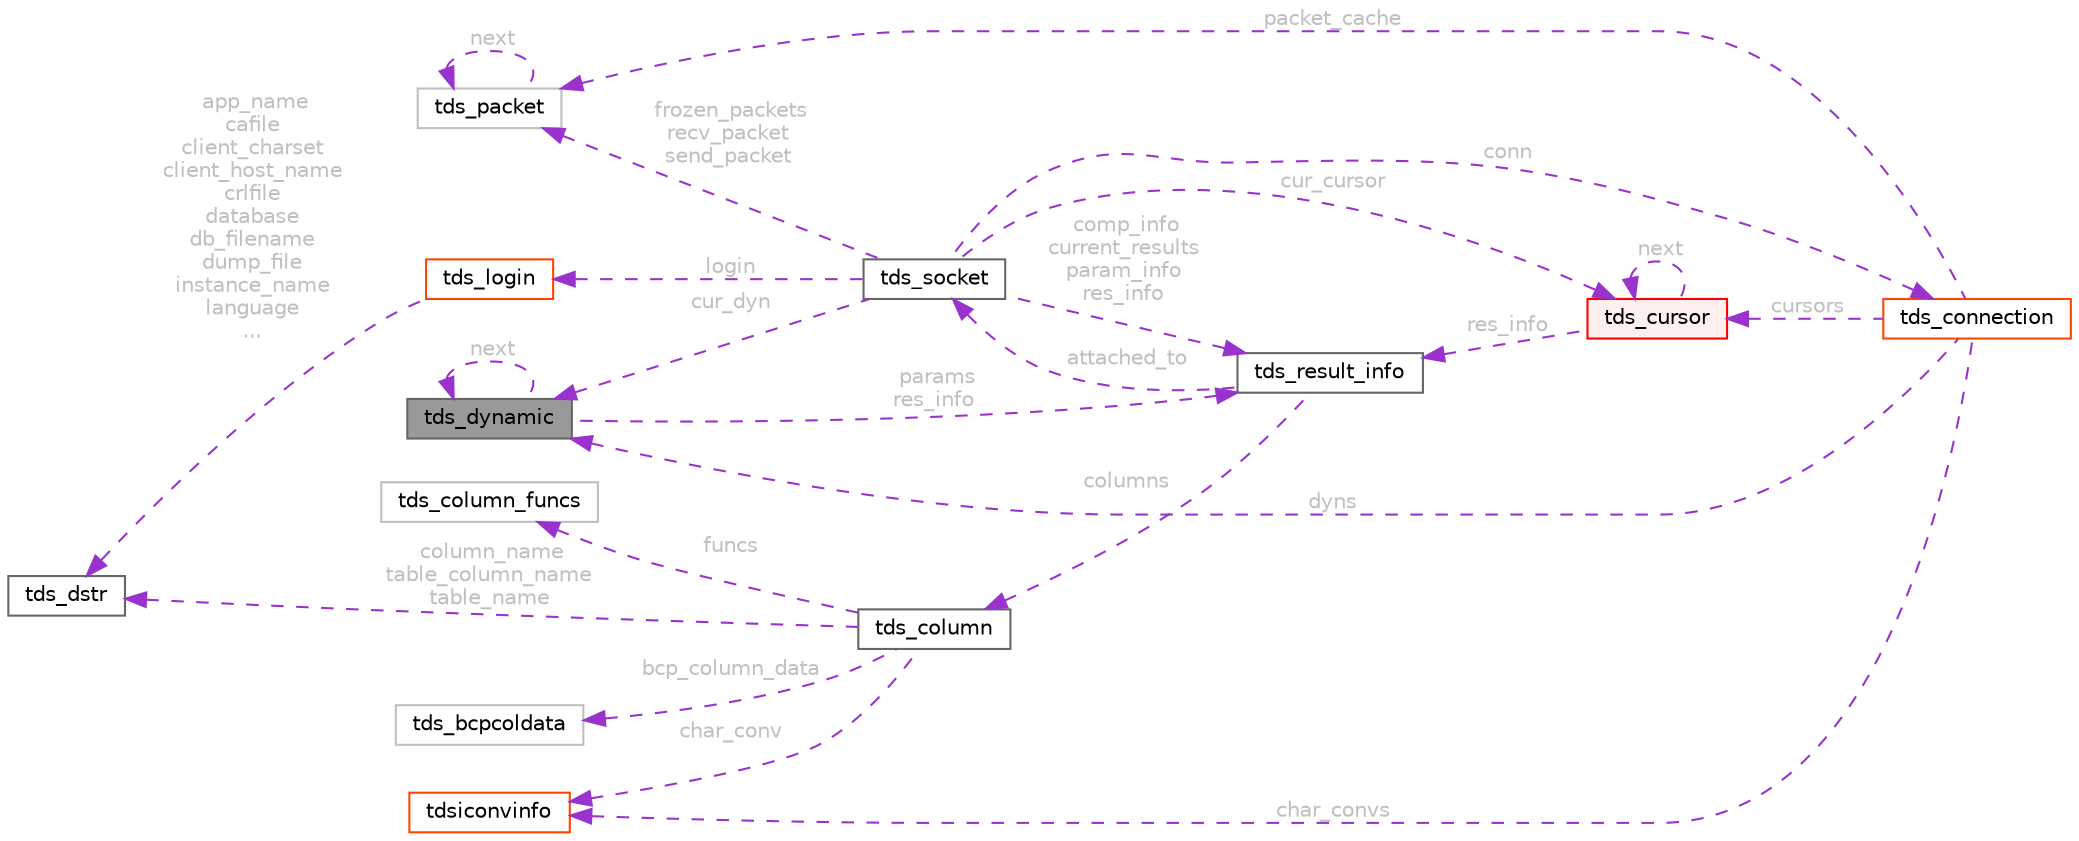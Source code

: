 digraph "tds_dynamic"
{
 // LATEX_PDF_SIZE
  bgcolor="transparent";
  edge [fontname=Helvetica,fontsize=10,labelfontname=Helvetica,labelfontsize=10];
  node [fontname=Helvetica,fontsize=10,shape=box,height=0.2,width=0.4];
  rankdir="LR";
  Node1 [id="Node000001",label="tds_dynamic",height=0.2,width=0.4,color="gray40", fillcolor="grey60", style="filled", fontcolor="black",tooltip="Holds information for a dynamic (also called prepared) query."];
  Node1 -> Node1 [id="edge1_Node000001_Node000001",dir="back",color="darkorchid3",style="dashed",tooltip=" ",label=" next",fontcolor="grey" ];
  Node2 -> Node1 [id="edge2_Node000001_Node000002",dir="back",color="darkorchid3",style="dashed",tooltip=" ",label=" params\nres_info",fontcolor="grey" ];
  Node2 [id="Node000002",label="tds_result_info",height=0.2,width=0.4,color="gray40", fillcolor="white", style="filled",URL="$a01246.html",tooltip="Hold information for any results."];
  Node3 -> Node2 [id="edge3_Node000002_Node000003",dir="back",color="darkorchid3",style="dashed",tooltip=" ",label=" columns",fontcolor="grey" ];
  Node3 [id="Node000003",label="tds_column",height=0.2,width=0.4,color="gray40", fillcolor="white", style="filled",URL="$a01238.html",tooltip="Metadata about columns in regular and compute rows."];
  Node4 -> Node3 [id="edge4_Node000003_Node000004",dir="back",color="darkorchid3",style="dashed",tooltip=" ",label=" funcs",fontcolor="grey" ];
  Node4 [id="Node000004",label="tds_column_funcs",height=0.2,width=0.4,color="grey75", fillcolor="white", style="filled",URL="$a01234.html",tooltip=" "];
  Node5 -> Node3 [id="edge5_Node000003_Node000005",dir="back",color="darkorchid3",style="dashed",tooltip=" ",label=" char_conv",fontcolor="grey" ];
  Node5 [id="Node000005",label="tdsiconvinfo",height=0.2,width=0.4,color="orangered", fillcolor="white", style="filled",URL="$a01042.html",tooltip=" "];
  Node9 -> Node3 [id="edge6_Node000003_Node000009",dir="back",color="darkorchid3",style="dashed",tooltip=" ",label=" column_name\ntable_column_name\ntable_name",fontcolor="grey" ];
  Node9 [id="Node000009",label="tds_dstr",height=0.2,width=0.4,color="gray40", fillcolor="white", style="filled",URL="$a01362.html",tooltip="Structure to hold a string."];
  Node10 -> Node3 [id="edge7_Node000003_Node000010",dir="back",color="darkorchid3",style="dashed",tooltip=" ",label=" bcp_column_data",fontcolor="grey" ];
  Node10 [id="Node000010",label="tds_bcpcoldata",height=0.2,width=0.4,color="grey75", fillcolor="white", style="filled",URL="$a01230.html",tooltip=" "];
  Node11 -> Node2 [id="edge8_Node000002_Node000011",dir="back",color="darkorchid3",style="dashed",tooltip=" ",label=" attached_to",fontcolor="grey" ];
  Node11 [id="Node000011",label="tds_socket",height=0.2,width=0.4,color="gray40", fillcolor="white", style="filled",URL="$a01298.html",tooltip="Information for a server connection."];
  Node12 -> Node11 [id="edge9_Node000011_Node000012",dir="back",color="darkorchid3",style="dashed",tooltip=" ",label=" conn",fontcolor="grey" ];
  Node12 [id="Node000012",label="tds_connection",height=0.2,width=0.4,color="orangered", fillcolor="white", style="filled",URL="$a01294.html",tooltip=" "];
  Node17 -> Node12 [id="edge10_Node000012_Node000017",dir="back",color="darkorchid3",style="dashed",tooltip=" ",label=" cursors",fontcolor="grey" ];
  Node17 [id="Node000017",label="tds_cursor",height=0.2,width=0.4,color="red", fillcolor="#FFF0F0", style="filled",URL="$a01262.html",tooltip="Holds informations about a cursor."];
  Node17 -> Node17 [id="edge11_Node000017_Node000017",dir="back",color="darkorchid3",style="dashed",tooltip=" ",label=" next",fontcolor="grey" ];
  Node2 -> Node17 [id="edge12_Node000017_Node000002",dir="back",color="darkorchid3",style="dashed",tooltip=" ",label=" res_info",fontcolor="grey" ];
  Node1 -> Node12 [id="edge13_Node000012_Node000001",dir="back",color="darkorchid3",style="dashed",tooltip=" ",label=" dyns",fontcolor="grey" ];
  Node5 -> Node12 [id="edge14_Node000012_Node000005",dir="back",color="darkorchid3",style="dashed",tooltip=" ",label=" char_convs",fontcolor="grey" ];
  Node21 -> Node12 [id="edge15_Node000012_Node000021",dir="back",color="darkorchid3",style="dashed",tooltip=" ",label=" packet_cache",fontcolor="grey" ];
  Node21 [id="Node000021",label="tds_packet",height=0.2,width=0.4,color="grey75", fillcolor="white", style="filled",URL="$a01286.html",tooltip=" "];
  Node21 -> Node21 [id="edge16_Node000021_Node000021",dir="back",color="darkorchid3",style="dashed",tooltip=" ",label=" next",fontcolor="grey" ];
  Node21 -> Node11 [id="edge17_Node000011_Node000021",dir="back",color="darkorchid3",style="dashed",tooltip=" ",label=" frozen_packets\nrecv_packet\nsend_packet",fontcolor="grey" ];
  Node2 -> Node11 [id="edge18_Node000011_Node000002",dir="back",color="darkorchid3",style="dashed",tooltip=" ",label=" comp_info\ncurrent_results\nparam_info\nres_info",fontcolor="grey" ];
  Node17 -> Node11 [id="edge19_Node000011_Node000017",dir="back",color="darkorchid3",style="dashed",tooltip=" ",label=" cur_cursor",fontcolor="grey" ];
  Node1 -> Node11 [id="edge20_Node000011_Node000001",dir="back",color="darkorchid3",style="dashed",tooltip=" ",label=" cur_dyn",fontcolor="grey" ];
  Node23 -> Node11 [id="edge21_Node000011_Node000023",dir="back",color="darkorchid3",style="dashed",tooltip=" ",label=" login",fontcolor="grey" ];
  Node23 [id="Node000023",label="tds_login",height=0.2,width=0.4,color="orangered", fillcolor="white", style="filled",URL="$a01206.html",tooltip=" "];
  Node9 -> Node23 [id="edge22_Node000023_Node000009",dir="back",color="darkorchid3",style="dashed",tooltip=" ",label=" app_name\ncafile\nclient_charset\nclient_host_name\ncrlfile\ndatabase\ndb_filename\ndump_file\ninstance_name\nlanguage\n...",fontcolor="grey" ];
}
